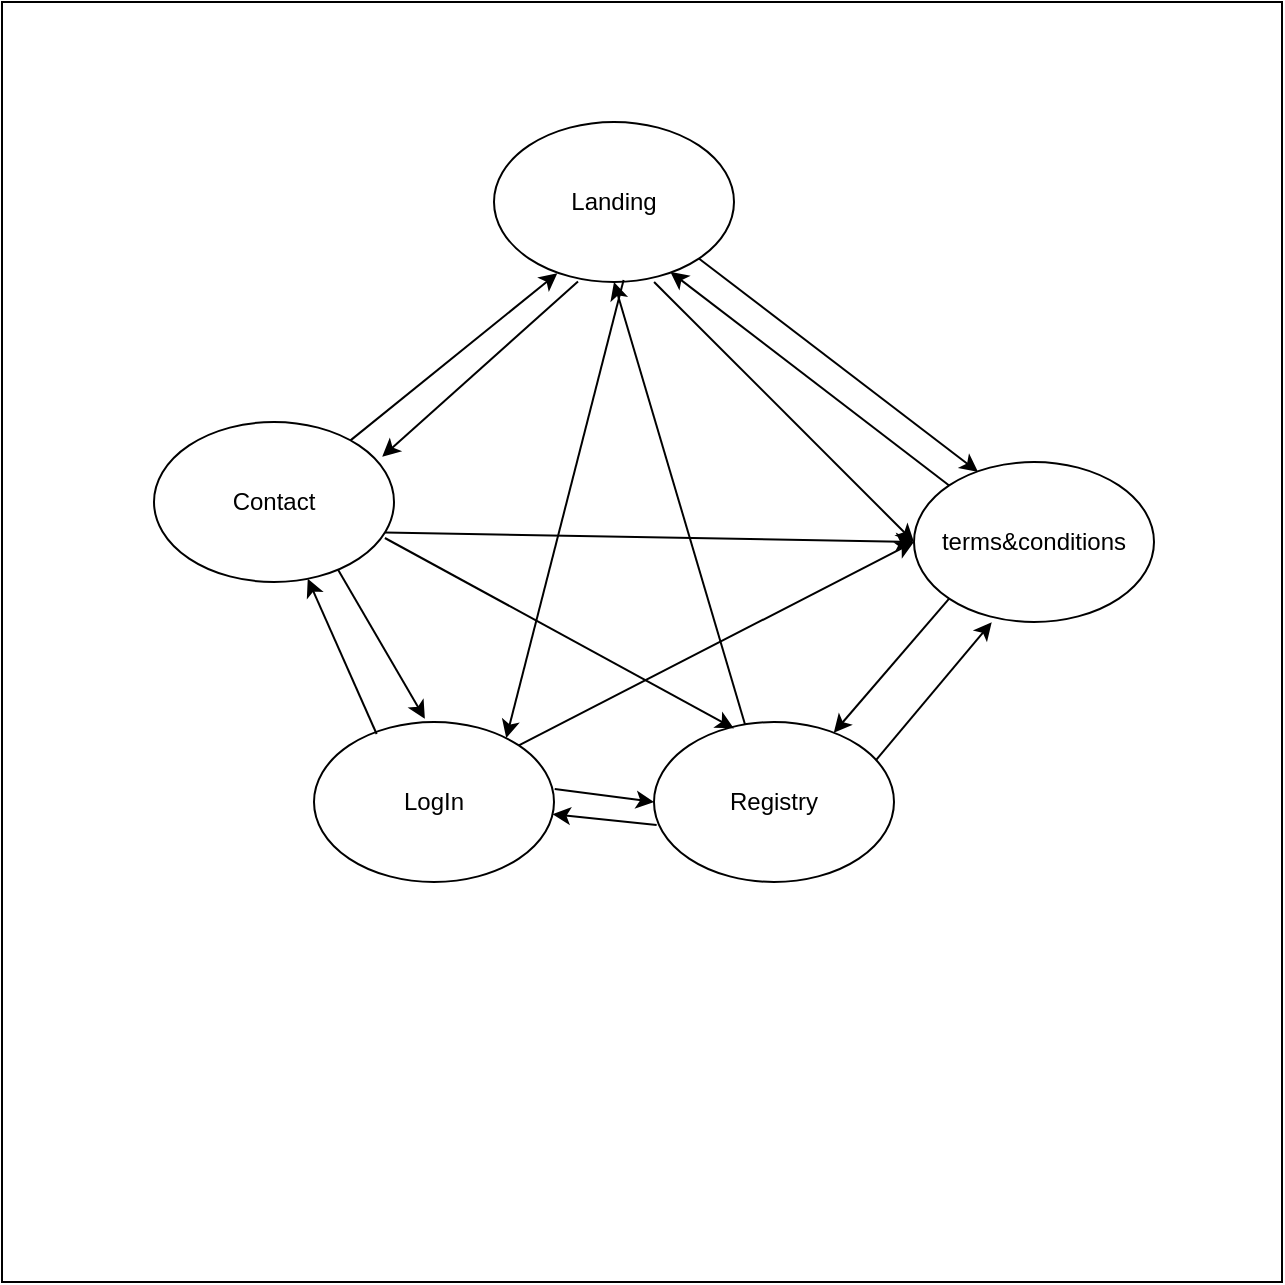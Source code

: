 <mxfile version="21.1.1" type="device">
  <diagram name="Página-1" id="LH4VCvZVof1cFInIf8Gb">
    <mxGraphModel dx="1195" dy="657" grid="1" gridSize="10" guides="1" tooltips="1" connect="1" arrows="1" fold="1" page="1" pageScale="1" pageWidth="827" pageHeight="1169" math="0" shadow="0">
      <root>
        <mxCell id="0" />
        <mxCell id="1" parent="0" />
        <mxCell id="NVJ3g3fQ6wq_yPJhrlci-1" value="" style="whiteSpace=wrap;html=1;aspect=fixed;" vertex="1" parent="1">
          <mxGeometry x="94" y="100" width="640" height="640" as="geometry" />
        </mxCell>
        <mxCell id="NVJ3g3fQ6wq_yPJhrlci-2" value="LogIn" style="ellipse;whiteSpace=wrap;html=1;" vertex="1" parent="1">
          <mxGeometry x="250" y="460" width="120" height="80" as="geometry" />
        </mxCell>
        <mxCell id="NVJ3g3fQ6wq_yPJhrlci-3" value="Registry" style="ellipse;whiteSpace=wrap;html=1;" vertex="1" parent="1">
          <mxGeometry x="420" y="460" width="120" height="80" as="geometry" />
        </mxCell>
        <mxCell id="NVJ3g3fQ6wq_yPJhrlci-4" value="Contact" style="ellipse;whiteSpace=wrap;html=1;" vertex="1" parent="1">
          <mxGeometry x="170" y="310" width="120" height="80" as="geometry" />
        </mxCell>
        <mxCell id="NVJ3g3fQ6wq_yPJhrlci-5" value="terms&amp;amp;conditions" style="ellipse;whiteSpace=wrap;html=1;" vertex="1" parent="1">
          <mxGeometry x="550" y="330" width="120" height="80" as="geometry" />
        </mxCell>
        <mxCell id="NVJ3g3fQ6wq_yPJhrlci-6" value="Landing" style="ellipse;whiteSpace=wrap;html=1;" vertex="1" parent="1">
          <mxGeometry x="340" y="160" width="120" height="80" as="geometry" />
        </mxCell>
        <mxCell id="NVJ3g3fQ6wq_yPJhrlci-9" value="" style="endArrow=classic;html=1;rounded=0;entryX=0.264;entryY=0.945;entryDx=0;entryDy=0;entryPerimeter=0;" edge="1" parent="1" source="NVJ3g3fQ6wq_yPJhrlci-4" target="NVJ3g3fQ6wq_yPJhrlci-6">
          <mxGeometry width="50" height="50" relative="1" as="geometry">
            <mxPoint x="480" y="310" as="sourcePoint" />
            <mxPoint x="530" y="260" as="targetPoint" />
          </mxGeometry>
        </mxCell>
        <mxCell id="NVJ3g3fQ6wq_yPJhrlci-10" value="" style="endArrow=classic;html=1;rounded=0;entryX=0.462;entryY=-0.02;entryDx=0;entryDy=0;entryPerimeter=0;exitX=0.767;exitY=0.924;exitDx=0;exitDy=0;exitPerimeter=0;" edge="1" parent="1" source="NVJ3g3fQ6wq_yPJhrlci-4" target="NVJ3g3fQ6wq_yPJhrlci-2">
          <mxGeometry width="50" height="50" relative="1" as="geometry">
            <mxPoint x="278" y="329" as="sourcePoint" />
            <mxPoint x="382" y="246" as="targetPoint" />
          </mxGeometry>
        </mxCell>
        <mxCell id="NVJ3g3fQ6wq_yPJhrlci-11" value="" style="endArrow=classic;html=1;rounded=0;entryX=0;entryY=0.5;entryDx=0;entryDy=0;exitX=1.003;exitY=0.419;exitDx=0;exitDy=0;exitPerimeter=0;" edge="1" parent="1" source="NVJ3g3fQ6wq_yPJhrlci-2" target="NVJ3g3fQ6wq_yPJhrlci-3">
          <mxGeometry width="50" height="50" relative="1" as="geometry">
            <mxPoint x="272" y="394" as="sourcePoint" />
            <mxPoint x="315" y="468" as="targetPoint" />
          </mxGeometry>
        </mxCell>
        <mxCell id="NVJ3g3fQ6wq_yPJhrlci-12" value="" style="endArrow=classic;html=1;rounded=0;entryX=0.324;entryY=1.001;entryDx=0;entryDy=0;entryPerimeter=0;exitX=0.925;exitY=0.238;exitDx=0;exitDy=0;exitPerimeter=0;" edge="1" parent="1" source="NVJ3g3fQ6wq_yPJhrlci-3" target="NVJ3g3fQ6wq_yPJhrlci-5">
          <mxGeometry width="50" height="50" relative="1" as="geometry">
            <mxPoint x="282" y="404" as="sourcePoint" />
            <mxPoint x="325" y="478" as="targetPoint" />
          </mxGeometry>
        </mxCell>
        <mxCell id="NVJ3g3fQ6wq_yPJhrlci-13" value="" style="endArrow=classic;html=1;rounded=0;entryX=0.735;entryY=0.937;entryDx=0;entryDy=0;entryPerimeter=0;exitX=0;exitY=0;exitDx=0;exitDy=0;" edge="1" parent="1" source="NVJ3g3fQ6wq_yPJhrlci-5" target="NVJ3g3fQ6wq_yPJhrlci-6">
          <mxGeometry width="50" height="50" relative="1" as="geometry">
            <mxPoint x="292" y="414" as="sourcePoint" />
            <mxPoint x="335" y="488" as="targetPoint" />
          </mxGeometry>
        </mxCell>
        <mxCell id="NVJ3g3fQ6wq_yPJhrlci-14" value="" style="endArrow=classic;html=1;rounded=0;exitX=0.261;exitY=0.075;exitDx=0;exitDy=0;exitPerimeter=0;" edge="1" parent="1" source="NVJ3g3fQ6wq_yPJhrlci-2" target="NVJ3g3fQ6wq_yPJhrlci-4">
          <mxGeometry width="50" height="50" relative="1" as="geometry">
            <mxPoint x="302" y="424" as="sourcePoint" />
            <mxPoint x="345" y="498" as="targetPoint" />
          </mxGeometry>
        </mxCell>
        <mxCell id="NVJ3g3fQ6wq_yPJhrlci-15" value="" style="endArrow=classic;html=1;rounded=0;exitX=0.35;exitY=0.997;exitDx=0;exitDy=0;entryX=0.951;entryY=0.217;entryDx=0;entryDy=0;entryPerimeter=0;exitPerimeter=0;" edge="1" parent="1" source="NVJ3g3fQ6wq_yPJhrlci-6" target="NVJ3g3fQ6wq_yPJhrlci-4">
          <mxGeometry width="50" height="50" relative="1" as="geometry">
            <mxPoint x="312" y="434" as="sourcePoint" />
            <mxPoint x="355" y="508" as="targetPoint" />
          </mxGeometry>
        </mxCell>
        <mxCell id="NVJ3g3fQ6wq_yPJhrlci-16" value="" style="endArrow=classic;html=1;rounded=0;entryX=0.267;entryY=0.062;entryDx=0;entryDy=0;entryPerimeter=0;exitX=1;exitY=1;exitDx=0;exitDy=0;" edge="1" parent="1" source="NVJ3g3fQ6wq_yPJhrlci-6" target="NVJ3g3fQ6wq_yPJhrlci-5">
          <mxGeometry width="50" height="50" relative="1" as="geometry">
            <mxPoint x="322" y="444" as="sourcePoint" />
            <mxPoint x="365" y="518" as="targetPoint" />
          </mxGeometry>
        </mxCell>
        <mxCell id="NVJ3g3fQ6wq_yPJhrlci-17" value="" style="endArrow=classic;html=1;rounded=0;exitX=0.011;exitY=0.644;exitDx=0;exitDy=0;exitPerimeter=0;" edge="1" parent="1" source="NVJ3g3fQ6wq_yPJhrlci-3" target="NVJ3g3fQ6wq_yPJhrlci-2">
          <mxGeometry width="50" height="50" relative="1" as="geometry">
            <mxPoint x="332" y="454" as="sourcePoint" />
            <mxPoint x="375" y="528" as="targetPoint" />
          </mxGeometry>
        </mxCell>
        <mxCell id="NVJ3g3fQ6wq_yPJhrlci-18" value="" style="endArrow=classic;html=1;rounded=0;exitX=0;exitY=1;exitDx=0;exitDy=0;" edge="1" parent="1" source="NVJ3g3fQ6wq_yPJhrlci-5" target="NVJ3g3fQ6wq_yPJhrlci-3">
          <mxGeometry width="50" height="50" relative="1" as="geometry">
            <mxPoint x="342" y="464" as="sourcePoint" />
            <mxPoint x="385" y="538" as="targetPoint" />
          </mxGeometry>
        </mxCell>
        <mxCell id="NVJ3g3fQ6wq_yPJhrlci-19" value="" style="endArrow=classic;html=1;rounded=0;entryX=0;entryY=0.5;entryDx=0;entryDy=0;exitX=0.962;exitY=0.691;exitDx=0;exitDy=0;exitPerimeter=0;" edge="1" parent="1" source="NVJ3g3fQ6wq_yPJhrlci-4" target="NVJ3g3fQ6wq_yPJhrlci-5">
          <mxGeometry width="50" height="50" relative="1" as="geometry">
            <mxPoint x="352" y="474" as="sourcePoint" />
            <mxPoint x="395" y="548" as="targetPoint" />
          </mxGeometry>
        </mxCell>
        <mxCell id="NVJ3g3fQ6wq_yPJhrlci-20" value="" style="endArrow=classic;html=1;rounded=0;exitX=0.962;exitY=0.725;exitDx=0;exitDy=0;exitPerimeter=0;entryX=0.333;entryY=0.04;entryDx=0;entryDy=0;entryPerimeter=0;" edge="1" parent="1" source="NVJ3g3fQ6wq_yPJhrlci-4" target="NVJ3g3fQ6wq_yPJhrlci-3">
          <mxGeometry width="50" height="50" relative="1" as="geometry">
            <mxPoint x="362" y="484" as="sourcePoint" />
            <mxPoint x="405" y="558" as="targetPoint" />
          </mxGeometry>
        </mxCell>
        <mxCell id="NVJ3g3fQ6wq_yPJhrlci-21" value="" style="endArrow=classic;html=1;rounded=0;entryX=0.801;entryY=0.1;entryDx=0;entryDy=0;entryPerimeter=0;exitX=0.54;exitY=0.988;exitDx=0;exitDy=0;exitPerimeter=0;" edge="1" parent="1" source="NVJ3g3fQ6wq_yPJhrlci-6" target="NVJ3g3fQ6wq_yPJhrlci-2">
          <mxGeometry width="50" height="50" relative="1" as="geometry">
            <mxPoint x="372" y="494" as="sourcePoint" />
            <mxPoint x="415" y="568" as="targetPoint" />
          </mxGeometry>
        </mxCell>
        <mxCell id="NVJ3g3fQ6wq_yPJhrlci-22" value="" style="endArrow=classic;html=1;rounded=0;exitX=0.667;exitY=1;exitDx=0;exitDy=0;exitPerimeter=0;entryX=0;entryY=0.5;entryDx=0;entryDy=0;" edge="1" parent="1" source="NVJ3g3fQ6wq_yPJhrlci-6" target="NVJ3g3fQ6wq_yPJhrlci-5">
          <mxGeometry width="50" height="50" relative="1" as="geometry">
            <mxPoint x="382" y="504" as="sourcePoint" />
            <mxPoint x="425" y="578" as="targetPoint" />
          </mxGeometry>
        </mxCell>
        <mxCell id="NVJ3g3fQ6wq_yPJhrlci-23" value="" style="endArrow=classic;html=1;rounded=0;exitX=1;exitY=0;exitDx=0;exitDy=0;" edge="1" parent="1" source="NVJ3g3fQ6wq_yPJhrlci-2">
          <mxGeometry width="50" height="50" relative="1" as="geometry">
            <mxPoint x="392" y="514" as="sourcePoint" />
            <mxPoint x="550" y="370" as="targetPoint" />
          </mxGeometry>
        </mxCell>
        <mxCell id="NVJ3g3fQ6wq_yPJhrlci-24" value="" style="endArrow=classic;html=1;rounded=0;entryX=0.5;entryY=1;entryDx=0;entryDy=0;exitX=0.379;exitY=0.014;exitDx=0;exitDy=0;exitPerimeter=0;" edge="1" parent="1" source="NVJ3g3fQ6wq_yPJhrlci-3" target="NVJ3g3fQ6wq_yPJhrlci-6">
          <mxGeometry width="50" height="50" relative="1" as="geometry">
            <mxPoint x="402" y="524" as="sourcePoint" />
            <mxPoint x="445" y="598" as="targetPoint" />
          </mxGeometry>
        </mxCell>
      </root>
    </mxGraphModel>
  </diagram>
</mxfile>
